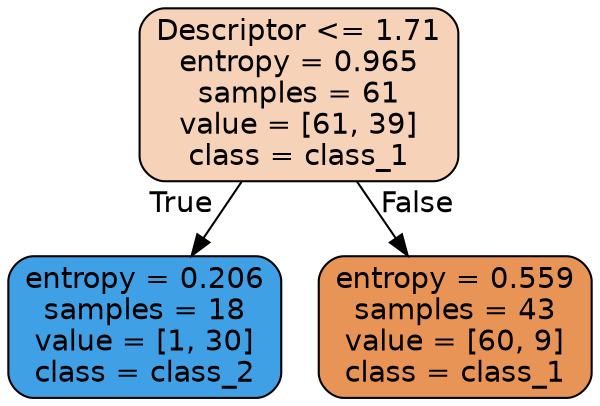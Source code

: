digraph Tree {
node [shape=box, style="filled, rounded", color="black", fontname="helvetica"] ;
edge [fontname="helvetica"] ;
0 [label="Descriptor <= 1.71\nentropy = 0.965\nsamples = 61\nvalue = [61, 39]\nclass = class_1", fillcolor="#f6d2b8"] ;
1 [label="entropy = 0.206\nsamples = 18\nvalue = [1, 30]\nclass = class_2", fillcolor="#40a0e6"] ;
0 -> 1 [labeldistance=2.5, labelangle=45, headlabel="True"] ;
2 [label="entropy = 0.559\nsamples = 43\nvalue = [60, 9]\nclass = class_1", fillcolor="#e99457"] ;
0 -> 2 [labeldistance=2.5, labelangle=-45, headlabel="False"] ;
}